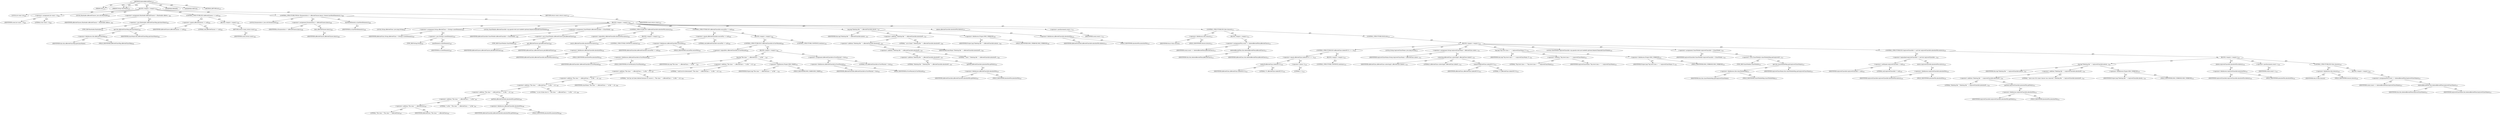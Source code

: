digraph "deleteAffectedFiles" {  
"111669149706" [label = <(METHOD,deleteAffectedFiles)<SUB>479</SUB>> ]
"115964116997" [label = <(PARAM,this)<SUB>479</SUB>> ]
"115964117017" [label = <(PARAM,String className)<SUB>479</SUB>> ]
"25769803835" [label = <(BLOCK,&lt;empty&gt;,&lt;empty&gt;)<SUB>479</SUB>> ]
"94489280568" [label = <(LOCAL,int count: int)<SUB>480</SUB>> ]
"30064771404" [label = <(&lt;operator&gt;.assignment,int count = 0)<SUB>480</SUB>> ]
"68719477056" [label = <(IDENTIFIER,count,int count = 0)<SUB>480</SUB>> ]
"90194313272" [label = <(LITERAL,0,int count = 0)<SUB>480</SUB>> ]
"94489280569" [label = <(LOCAL,Hashtable affectedClasses: java.util.Hashtable)<SUB>482</SUB>> ]
"30064771405" [label = <(&lt;operator&gt;.assignment,Hashtable affectedClasses = (Hashtable) affecte...)<SUB>482</SUB>> ]
"68719477057" [label = <(IDENTIFIER,affectedClasses,Hashtable affectedClasses = (Hashtable) affecte...)<SUB>482</SUB>> ]
"30064771406" [label = <(&lt;operator&gt;.cast,(Hashtable) affectedClassMap.get(className))<SUB>482</SUB>> ]
"180388626449" [label = <(TYPE_REF,Hashtable,Hashtable)<SUB>482</SUB>> ]
"30064771407" [label = <(get,this.affectedClassMap.get(className))<SUB>482</SUB>> ]
"30064771408" [label = <(&lt;operator&gt;.fieldAccess,this.affectedClassMap)<SUB>482</SUB>> ]
"68719477058" [label = <(IDENTIFIER,this,this.affectedClassMap.get(className))> ]
"55834574901" [label = <(FIELD_IDENTIFIER,affectedClassMap,affectedClassMap)<SUB>482</SUB>> ]
"68719477059" [label = <(IDENTIFIER,className,this.affectedClassMap.get(className))<SUB>482</SUB>> ]
"47244640302" [label = <(CONTROL_STRUCTURE,IF,if (affectedClasses == null))<SUB>483</SUB>> ]
"30064771409" [label = <(&lt;operator&gt;.equals,affectedClasses == null)<SUB>483</SUB>> ]
"68719477060" [label = <(IDENTIFIER,affectedClasses,affectedClasses == null)<SUB>483</SUB>> ]
"90194313273" [label = <(LITERAL,null,affectedClasses == null)<SUB>483</SUB>> ]
"25769803836" [label = <(BLOCK,&lt;empty&gt;,&lt;empty&gt;)<SUB>483</SUB>> ]
"146028888071" [label = <(RETURN,return count;,return count;)<SUB>484</SUB>> ]
"68719477061" [label = <(IDENTIFIER,count,return count;)<SUB>484</SUB>> ]
"47244640303" [label = <(CONTROL_STRUCTURE,FOR,for (Enumeration e = affectedClasses.keys(); Some(e.hasMoreElements()); ))<SUB>486</SUB>> ]
"94489280570" [label = <(LOCAL,Enumeration e: java.util.Enumeration)<SUB>486</SUB>> ]
"30064771410" [label = <(&lt;operator&gt;.assignment,Enumeration e = affectedClasses.keys())<SUB>486</SUB>> ]
"68719477062" [label = <(IDENTIFIER,e,Enumeration e = affectedClasses.keys())<SUB>486</SUB>> ]
"30064771411" [label = <(keys,affectedClasses.keys())<SUB>486</SUB>> ]
"68719477063" [label = <(IDENTIFIER,affectedClasses,affectedClasses.keys())<SUB>486</SUB>> ]
"30064771412" [label = <(hasMoreElements,e.hasMoreElements())<SUB>486</SUB>> ]
"68719477064" [label = <(IDENTIFIER,e,e.hasMoreElements())<SUB>486</SUB>> ]
"25769803837" [label = <(BLOCK,&lt;empty&gt;,&lt;empty&gt;)<SUB>486</SUB>> ]
"94489280571" [label = <(LOCAL,String affectedClass: java.lang.String)<SUB>487</SUB>> ]
"30064771413" [label = <(&lt;operator&gt;.assignment,String affectedClass = (String) e.nextElement())<SUB>487</SUB>> ]
"68719477065" [label = <(IDENTIFIER,affectedClass,String affectedClass = (String) e.nextElement())<SUB>487</SUB>> ]
"30064771414" [label = <(&lt;operator&gt;.cast,(String) e.nextElement())<SUB>487</SUB>> ]
"180388626450" [label = <(TYPE_REF,String,String)<SUB>487</SUB>> ]
"30064771415" [label = <(nextElement,e.nextElement())<SUB>487</SUB>> ]
"68719477066" [label = <(IDENTIFIER,e,e.nextElement())<SUB>487</SUB>> ]
"94489280572" [label = <(LOCAL,ClassFileInfo affectedClassInfo: org.apache.tools.ant.taskdefs.optional.depend.Depend$ClassFileInfo)<SUB>488</SUB>> ]
"30064771416" [label = <(&lt;operator&gt;.assignment,ClassFileInfo affectedClassInfo = (ClassFileInf...)<SUB>488</SUB>> ]
"68719477067" [label = <(IDENTIFIER,affectedClassInfo,ClassFileInfo affectedClassInfo = (ClassFileInf...)<SUB>488</SUB>> ]
"30064771417" [label = <(&lt;operator&gt;.cast,(ClassFileInfo) affectedClasses.get(affectedClass))<SUB>489</SUB>> ]
"180388626451" [label = <(TYPE_REF,ClassFileInfo,ClassFileInfo)<SUB>489</SUB>> ]
"30064771418" [label = <(get,affectedClasses.get(affectedClass))<SUB>489</SUB>> ]
"68719477068" [label = <(IDENTIFIER,affectedClasses,affectedClasses.get(affectedClass))<SUB>489</SUB>> ]
"68719477069" [label = <(IDENTIFIER,affectedClass,affectedClasses.get(affectedClass))<SUB>489</SUB>> ]
"47244640304" [label = <(CONTROL_STRUCTURE,IF,if (!affectedClassInfo.absoluteFile.exists()))<SUB>491</SUB>> ]
"30064771419" [label = <(&lt;operator&gt;.logicalNot,!affectedClassInfo.absoluteFile.exists())<SUB>491</SUB>> ]
"30064771420" [label = <(exists,affectedClassInfo.absoluteFile.exists())<SUB>491</SUB>> ]
"30064771421" [label = <(&lt;operator&gt;.fieldAccess,affectedClassInfo.absoluteFile)<SUB>491</SUB>> ]
"68719477070" [label = <(IDENTIFIER,affectedClassInfo,affectedClassInfo.absoluteFile.exists())<SUB>491</SUB>> ]
"55834574902" [label = <(FIELD_IDENTIFIER,absoluteFile,absoluteFile)<SUB>491</SUB>> ]
"25769803838" [label = <(BLOCK,&lt;empty&gt;,&lt;empty&gt;)<SUB>491</SUB>> ]
"47244640305" [label = <(CONTROL_STRUCTURE,CONTINUE,continue;)<SUB>492</SUB>> ]
"47244640306" [label = <(CONTROL_STRUCTURE,IF,if (affectedClassInfo.sourceFile == null))<SUB>495</SUB>> ]
"30064771422" [label = <(&lt;operator&gt;.equals,affectedClassInfo.sourceFile == null)<SUB>495</SUB>> ]
"30064771423" [label = <(&lt;operator&gt;.fieldAccess,affectedClassInfo.sourceFile)<SUB>495</SUB>> ]
"68719477071" [label = <(IDENTIFIER,affectedClassInfo,affectedClassInfo.sourceFile == null)<SUB>495</SUB>> ]
"55834574903" [label = <(FIELD_IDENTIFIER,sourceFile,sourceFile)<SUB>495</SUB>> ]
"90194313274" [label = <(LITERAL,null,affectedClassInfo.sourceFile == null)<SUB>495</SUB>> ]
"25769803839" [label = <(BLOCK,&lt;empty&gt;,&lt;empty&gt;)<SUB>495</SUB>> ]
"47244640307" [label = <(CONTROL_STRUCTURE,IF,if (!affectedClassInfo.isUserWarned))<SUB>496</SUB>> ]
"30064771424" [label = <(&lt;operator&gt;.logicalNot,!affectedClassInfo.isUserWarned)<SUB>496</SUB>> ]
"30064771425" [label = <(&lt;operator&gt;.fieldAccess,affectedClassInfo.isUserWarned)<SUB>496</SUB>> ]
"68719477072" [label = <(IDENTIFIER,affectedClassInfo,!affectedClassInfo.isUserWarned)<SUB>496</SUB>> ]
"55834574904" [label = <(FIELD_IDENTIFIER,isUserWarned,isUserWarned)<SUB>496</SUB>> ]
"25769803840" [label = <(BLOCK,&lt;empty&gt;,&lt;empty&gt;)<SUB>496</SUB>> ]
"30064771426" [label = <(log,log(&quot;The class &quot; + affectedClass + &quot; in file &quot; ...)<SUB>497</SUB>> ]
"68719476747" [label = <(IDENTIFIER,this,log(&quot;The class &quot; + affectedClass + &quot; in file &quot; ...)<SUB>497</SUB>> ]
"30064771427" [label = <(&lt;operator&gt;.addition,&quot;The class &quot; + affectedClass + &quot; in file &quot; + af...)<SUB>497</SUB>> ]
"30064771428" [label = <(&lt;operator&gt;.addition,&quot;The class &quot; + affectedClass + &quot; in file &quot; + af...)<SUB>497</SUB>> ]
"30064771429" [label = <(&lt;operator&gt;.addition,&quot;The class &quot; + affectedClass + &quot; in file &quot; + af...)<SUB>497</SUB>> ]
"30064771430" [label = <(&lt;operator&gt;.addition,&quot;The class &quot; + affectedClass + &quot; in file &quot; + af...)<SUB>497</SUB>> ]
"30064771431" [label = <(&lt;operator&gt;.addition,&quot;The class &quot; + affectedClass + &quot; in file &quot; + af...)<SUB>497</SUB>> ]
"30064771432" [label = <(&lt;operator&gt;.addition,&quot;The class &quot; + affectedClass + &quot; in file &quot;)<SUB>497</SUB>> ]
"30064771433" [label = <(&lt;operator&gt;.addition,&quot;The class &quot; + affectedClass)<SUB>497</SUB>> ]
"90194313275" [label = <(LITERAL,&quot;The class &quot;,&quot;The class &quot; + affectedClass)<SUB>497</SUB>> ]
"68719477073" [label = <(IDENTIFIER,affectedClass,&quot;The class &quot; + affectedClass)<SUB>497</SUB>> ]
"90194313276" [label = <(LITERAL,&quot; in file &quot;,&quot;The class &quot; + affectedClass + &quot; in file &quot;)<SUB>497</SUB>> ]
"30064771434" [label = <(getPath,affectedClassInfo.absoluteFile.getPath())<SUB>498</SUB>> ]
"30064771435" [label = <(&lt;operator&gt;.fieldAccess,affectedClassInfo.absoluteFile)<SUB>498</SUB>> ]
"68719477074" [label = <(IDENTIFIER,affectedClassInfo,affectedClassInfo.absoluteFile.getPath())<SUB>498</SUB>> ]
"55834574905" [label = <(FIELD_IDENTIFIER,absoluteFile,absoluteFile)<SUB>498</SUB>> ]
"90194313277" [label = <(LITERAL,&quot; is out of date due to &quot;,&quot;The class &quot; + affectedClass + &quot; in file &quot; + af...)<SUB>499</SUB>> ]
"68719477075" [label = <(IDENTIFIER,className,&quot;The class &quot; + affectedClass + &quot; in file &quot; + af...)<SUB>499</SUB>> ]
"90194313278" [label = <(LITERAL,&quot; but has not been deleted because its source f...,&quot;The class &quot; + affectedClass + &quot; in file &quot; + af...)<SUB>500</SUB>> ]
"90194313279" [label = <(LITERAL,&quot; could not be determined&quot;,&quot;The class &quot; + affectedClass + &quot; in file &quot; + af...)<SUB>501</SUB>> ]
"30064771436" [label = <(&lt;operator&gt;.fieldAccess,Project.MSG_WARN)<SUB>501</SUB>> ]
"68719477076" [label = <(IDENTIFIER,Project,log(&quot;The class &quot; + affectedClass + &quot; in file &quot; ...)<SUB>501</SUB>> ]
"55834574906" [label = <(FIELD_IDENTIFIER,MSG_WARN,MSG_WARN)<SUB>501</SUB>> ]
"30064771437" [label = <(&lt;operator&gt;.assignment,affectedClassInfo.isUserWarned = true)<SUB>502</SUB>> ]
"30064771438" [label = <(&lt;operator&gt;.fieldAccess,affectedClassInfo.isUserWarned)<SUB>502</SUB>> ]
"68719477077" [label = <(IDENTIFIER,affectedClassInfo,affectedClassInfo.isUserWarned = true)<SUB>502</SUB>> ]
"55834574907" [label = <(FIELD_IDENTIFIER,isUserWarned,isUserWarned)<SUB>502</SUB>> ]
"90194313280" [label = <(LITERAL,true,affectedClassInfo.isUserWarned = true)<SUB>502</SUB>> ]
"47244640308" [label = <(CONTROL_STRUCTURE,CONTINUE,continue;)<SUB>504</SUB>> ]
"30064771439" [label = <(log,log(&quot;Deleting file &quot; + affectedClassInfo.absolu...)<SUB>507</SUB>> ]
"68719476748" [label = <(IDENTIFIER,this,log(&quot;Deleting file &quot; + affectedClassInfo.absolu...)<SUB>507</SUB>> ]
"30064771440" [label = <(&lt;operator&gt;.addition,&quot;Deleting file &quot; + affectedClassInfo.absoluteFi...)<SUB>507</SUB>> ]
"30064771441" [label = <(&lt;operator&gt;.addition,&quot;Deleting file &quot; + affectedClassInfo.absoluteFi...)<SUB>507</SUB>> ]
"30064771442" [label = <(&lt;operator&gt;.addition,&quot;Deleting file &quot; + affectedClassInfo.absoluteFi...)<SUB>507</SUB>> ]
"30064771443" [label = <(&lt;operator&gt;.addition,&quot;Deleting file &quot; + affectedClassInfo.absoluteFi...)<SUB>507</SUB>> ]
"90194313281" [label = <(LITERAL,&quot;Deleting file &quot;,&quot;Deleting file &quot; + affectedClassInfo.absoluteFi...)<SUB>507</SUB>> ]
"30064771444" [label = <(getPath,affectedClassInfo.absoluteFile.getPath())<SUB>507</SUB>> ]
"30064771445" [label = <(&lt;operator&gt;.fieldAccess,affectedClassInfo.absoluteFile)<SUB>507</SUB>> ]
"68719477078" [label = <(IDENTIFIER,affectedClassInfo,affectedClassInfo.absoluteFile.getPath())<SUB>507</SUB>> ]
"55834574908" [label = <(FIELD_IDENTIFIER,absoluteFile,absoluteFile)<SUB>507</SUB>> ]
"90194313282" [label = <(LITERAL,&quot; since &quot;,&quot;Deleting file &quot; + affectedClassInfo.absoluteFi...)<SUB>508</SUB>> ]
"68719477079" [label = <(IDENTIFIER,className,&quot;Deleting file &quot; + affectedClassInfo.absoluteFi...)<SUB>508</SUB>> ]
"90194313283" [label = <(LITERAL,&quot; out of date&quot;,&quot;Deleting file &quot; + affectedClassInfo.absoluteFi...)<SUB>508</SUB>> ]
"30064771446" [label = <(&lt;operator&gt;.fieldAccess,Project.MSG_VERBOSE)<SUB>508</SUB>> ]
"68719477080" [label = <(IDENTIFIER,Project,log(&quot;Deleting file &quot; + affectedClassInfo.absolu...)<SUB>508</SUB>> ]
"55834574909" [label = <(FIELD_IDENTIFIER,MSG_VERBOSE,MSG_VERBOSE)<SUB>508</SUB>> ]
"30064771447" [label = <(delete,affectedClassInfo.absoluteFile.delete())<SUB>510</SUB>> ]
"30064771448" [label = <(&lt;operator&gt;.fieldAccess,affectedClassInfo.absoluteFile)<SUB>510</SUB>> ]
"68719477081" [label = <(IDENTIFIER,affectedClassInfo,affectedClassInfo.absoluteFile.delete())<SUB>510</SUB>> ]
"55834574910" [label = <(FIELD_IDENTIFIER,absoluteFile,absoluteFile)<SUB>510</SUB>> ]
"30064771449" [label = <(&lt;operator&gt;.postIncrement,count++)<SUB>511</SUB>> ]
"68719477082" [label = <(IDENTIFIER,count,count++)<SUB>511</SUB>> ]
"47244640309" [label = <(CONTROL_STRUCTURE,IF,if (this.closure))<SUB>512</SUB>> ]
"30064771450" [label = <(&lt;operator&gt;.fieldAccess,this.closure)<SUB>512</SUB>> ]
"68719477083" [label = <(IDENTIFIER,this,if (this.closure))> ]
"55834574911" [label = <(FIELD_IDENTIFIER,closure,closure)<SUB>512</SUB>> ]
"25769803841" [label = <(BLOCK,&lt;empty&gt;,&lt;empty&gt;)<SUB>512</SUB>> ]
"30064771451" [label = <(&lt;operator&gt;.assignmentPlus,count += deleteAffectedFiles(affectedClass))<SUB>513</SUB>> ]
"68719477084" [label = <(IDENTIFIER,count,count += deleteAffectedFiles(affectedClass))<SUB>513</SUB>> ]
"30064771452" [label = <(deleteAffectedFiles,this.deleteAffectedFiles(affectedClass))<SUB>513</SUB>> ]
"68719476749" [label = <(IDENTIFIER,this,this.deleteAffectedFiles(affectedClass))<SUB>513</SUB>> ]
"68719477085" [label = <(IDENTIFIER,affectedClass,this.deleteAffectedFiles(affectedClass))<SUB>513</SUB>> ]
"47244640310" [label = <(CONTROL_STRUCTURE,ELSE,else)<SUB>514</SUB>> ]
"25769803842" [label = <(BLOCK,&lt;empty&gt;,&lt;empty&gt;)<SUB>514</SUB>> ]
"47244640311" [label = <(CONTROL_STRUCTURE,IF,if (affectedClass.indexOf(&quot;$&quot;) == -1))<SUB>518</SUB>> ]
"30064771453" [label = <(&lt;operator&gt;.equals,affectedClass.indexOf(&quot;$&quot;) == -1)<SUB>518</SUB>> ]
"30064771454" [label = <(indexOf,affectedClass.indexOf(&quot;$&quot;))<SUB>518</SUB>> ]
"68719477086" [label = <(IDENTIFIER,affectedClass,affectedClass.indexOf(&quot;$&quot;))<SUB>518</SUB>> ]
"90194313284" [label = <(LITERAL,&quot;$&quot;,affectedClass.indexOf(&quot;$&quot;))<SUB>518</SUB>> ]
"30064771455" [label = <(&lt;operator&gt;.minus,-1)<SUB>518</SUB>> ]
"90194313285" [label = <(LITERAL,1,-1)<SUB>518</SUB>> ]
"25769803843" [label = <(BLOCK,&lt;empty&gt;,&lt;empty&gt;)<SUB>518</SUB>> ]
"47244640312" [label = <(CONTROL_STRUCTURE,CONTINUE,continue;)<SUB>519</SUB>> ]
"94489280573" [label = <(LOCAL,String topLevelClassName: java.lang.String)<SUB>522</SUB>> ]
"30064771456" [label = <(&lt;operator&gt;.assignment,String topLevelClassName = affectedClass.substr...)<SUB>522</SUB>> ]
"68719477087" [label = <(IDENTIFIER,topLevelClassName,String topLevelClassName = affectedClass.substr...)<SUB>522</SUB>> ]
"30064771457" [label = <(substring,affectedClass.substring(0, affectedClass.indexO...)<SUB>523</SUB>> ]
"68719477088" [label = <(IDENTIFIER,affectedClass,affectedClass.substring(0, affectedClass.indexO...)<SUB>523</SUB>> ]
"90194313286" [label = <(LITERAL,0,affectedClass.substring(0, affectedClass.indexO...)<SUB>523</SUB>> ]
"30064771458" [label = <(indexOf,affectedClass.indexOf(&quot;$&quot;))<SUB>523</SUB>> ]
"68719477089" [label = <(IDENTIFIER,affectedClass,affectedClass.indexOf(&quot;$&quot;))<SUB>523</SUB>> ]
"90194313287" [label = <(LITERAL,&quot;$&quot;,affectedClass.indexOf(&quot;$&quot;))<SUB>523</SUB>> ]
"30064771459" [label = <(log,log(&quot;Top level class = &quot; + topLevelClassName, P...)<SUB>524</SUB>> ]
"68719476750" [label = <(IDENTIFIER,this,log(&quot;Top level class = &quot; + topLevelClassName, P...)<SUB>524</SUB>> ]
"30064771460" [label = <(&lt;operator&gt;.addition,&quot;Top level class = &quot; + topLevelClassName)<SUB>524</SUB>> ]
"90194313288" [label = <(LITERAL,&quot;Top level class = &quot;,&quot;Top level class = &quot; + topLevelClassName)<SUB>524</SUB>> ]
"68719477090" [label = <(IDENTIFIER,topLevelClassName,&quot;Top level class = &quot; + topLevelClassName)<SUB>524</SUB>> ]
"30064771461" [label = <(&lt;operator&gt;.fieldAccess,Project.MSG_VERBOSE)<SUB>525</SUB>> ]
"68719477091" [label = <(IDENTIFIER,Project,log(&quot;Top level class = &quot; + topLevelClassName, P...)<SUB>525</SUB>> ]
"55834574912" [label = <(FIELD_IDENTIFIER,MSG_VERBOSE,MSG_VERBOSE)<SUB>525</SUB>> ]
"94489280574" [label = <(LOCAL,ClassFileInfo topLevelClassInfo: org.apache.tools.ant.taskdefs.optional.depend.Depend$ClassFileInfo)<SUB>526</SUB>> ]
"30064771462" [label = <(&lt;operator&gt;.assignment,ClassFileInfo topLevelClassInfo = (ClassFileInf...)<SUB>526</SUB>> ]
"68719477092" [label = <(IDENTIFIER,topLevelClassInfo,ClassFileInfo topLevelClassInfo = (ClassFileInf...)<SUB>526</SUB>> ]
"30064771463" [label = <(&lt;operator&gt;.cast,(ClassFileInfo) classFileInfoMap.get(topLevelCl...)<SUB>527</SUB>> ]
"180388626452" [label = <(TYPE_REF,ClassFileInfo,ClassFileInfo)<SUB>527</SUB>> ]
"30064771464" [label = <(get,this.classFileInfoMap.get(topLevelClassName))<SUB>527</SUB>> ]
"30064771465" [label = <(&lt;operator&gt;.fieldAccess,this.classFileInfoMap)<SUB>527</SUB>> ]
"68719477093" [label = <(IDENTIFIER,this,this.classFileInfoMap.get(topLevelClassName))> ]
"55834574913" [label = <(FIELD_IDENTIFIER,classFileInfoMap,classFileInfoMap)<SUB>527</SUB>> ]
"68719477094" [label = <(IDENTIFIER,topLevelClassName,this.classFileInfoMap.get(topLevelClassName))<SUB>527</SUB>> ]
"47244640313" [label = <(CONTROL_STRUCTURE,IF,if (topLevelClassInfo != null &amp;&amp; topLevelClassInfo.absoluteFile.exists()))<SUB>528</SUB>> ]
"30064771466" [label = <(&lt;operator&gt;.logicalAnd,topLevelClassInfo != null &amp;&amp; topLevelClassInfo....)<SUB>528</SUB>> ]
"30064771467" [label = <(&lt;operator&gt;.notEquals,topLevelClassInfo != null)<SUB>528</SUB>> ]
"68719477095" [label = <(IDENTIFIER,topLevelClassInfo,topLevelClassInfo != null)<SUB>528</SUB>> ]
"90194313289" [label = <(LITERAL,null,topLevelClassInfo != null)<SUB>528</SUB>> ]
"30064771468" [label = <(exists,topLevelClassInfo.absoluteFile.exists())<SUB>529</SUB>> ]
"30064771469" [label = <(&lt;operator&gt;.fieldAccess,topLevelClassInfo.absoluteFile)<SUB>529</SUB>> ]
"68719477096" [label = <(IDENTIFIER,topLevelClassInfo,topLevelClassInfo.absoluteFile.exists())<SUB>529</SUB>> ]
"55834574914" [label = <(FIELD_IDENTIFIER,absoluteFile,absoluteFile)<SUB>529</SUB>> ]
"25769803844" [label = <(BLOCK,&lt;empty&gt;,&lt;empty&gt;)<SUB>529</SUB>> ]
"30064771470" [label = <(log,log(&quot;Deleting file &quot; + topLevelClassInfo.absolu...)<SUB>530</SUB>> ]
"68719476751" [label = <(IDENTIFIER,this,log(&quot;Deleting file &quot; + topLevelClassInfo.absolu...)<SUB>530</SUB>> ]
"30064771471" [label = <(&lt;operator&gt;.addition,&quot;Deleting file &quot; + topLevelClassInfo.absoluteFi...)<SUB>530</SUB>> ]
"30064771472" [label = <(&lt;operator&gt;.addition,&quot;Deleting file &quot; + topLevelClassInfo.absoluteFi...)<SUB>530</SUB>> ]
"90194313290" [label = <(LITERAL,&quot;Deleting file &quot;,&quot;Deleting file &quot; + topLevelClassInfo.absoluteFi...)<SUB>530</SUB>> ]
"30064771473" [label = <(getPath,topLevelClassInfo.absoluteFile.getPath())<SUB>531</SUB>> ]
"30064771474" [label = <(&lt;operator&gt;.fieldAccess,topLevelClassInfo.absoluteFile)<SUB>531</SUB>> ]
"68719477097" [label = <(IDENTIFIER,topLevelClassInfo,topLevelClassInfo.absoluteFile.getPath())<SUB>531</SUB>> ]
"55834574915" [label = <(FIELD_IDENTIFIER,absoluteFile,absoluteFile)<SUB>531</SUB>> ]
"90194313291" [label = <(LITERAL,&quot; since one of its inner classes was removed&quot;,&quot;Deleting file &quot; + topLevelClassInfo.absoluteFi...)<SUB>532</SUB>> ]
"30064771475" [label = <(&lt;operator&gt;.fieldAccess,Project.MSG_VERBOSE)<SUB>533</SUB>> ]
"68719477098" [label = <(IDENTIFIER,Project,log(&quot;Deleting file &quot; + topLevelClassInfo.absolu...)<SUB>533</SUB>> ]
"55834574916" [label = <(FIELD_IDENTIFIER,MSG_VERBOSE,MSG_VERBOSE)<SUB>533</SUB>> ]
"30064771476" [label = <(delete,topLevelClassInfo.absoluteFile.delete())<SUB>534</SUB>> ]
"30064771477" [label = <(&lt;operator&gt;.fieldAccess,topLevelClassInfo.absoluteFile)<SUB>534</SUB>> ]
"68719477099" [label = <(IDENTIFIER,topLevelClassInfo,topLevelClassInfo.absoluteFile.delete())<SUB>534</SUB>> ]
"55834574917" [label = <(FIELD_IDENTIFIER,absoluteFile,absoluteFile)<SUB>534</SUB>> ]
"30064771478" [label = <(&lt;operator&gt;.postIncrement,count++)<SUB>535</SUB>> ]
"68719477100" [label = <(IDENTIFIER,count,count++)<SUB>535</SUB>> ]
"47244640314" [label = <(CONTROL_STRUCTURE,IF,if (this.closure))<SUB>536</SUB>> ]
"30064771479" [label = <(&lt;operator&gt;.fieldAccess,this.closure)<SUB>536</SUB>> ]
"68719477101" [label = <(IDENTIFIER,this,if (this.closure))> ]
"55834574918" [label = <(FIELD_IDENTIFIER,closure,closure)<SUB>536</SUB>> ]
"25769803845" [label = <(BLOCK,&lt;empty&gt;,&lt;empty&gt;)<SUB>536</SUB>> ]
"30064771480" [label = <(&lt;operator&gt;.assignmentPlus,count += deleteAffectedFiles(topLevelClassName))<SUB>537</SUB>> ]
"68719477102" [label = <(IDENTIFIER,count,count += deleteAffectedFiles(topLevelClassName))<SUB>537</SUB>> ]
"30064771481" [label = <(deleteAffectedFiles,this.deleteAffectedFiles(topLevelClassName))<SUB>537</SUB>> ]
"68719476752" [label = <(IDENTIFIER,this,this.deleteAffectedFiles(topLevelClassName))<SUB>537</SUB>> ]
"68719477103" [label = <(IDENTIFIER,topLevelClassName,this.deleteAffectedFiles(topLevelClassName))<SUB>537</SUB>> ]
"146028888072" [label = <(RETURN,return count;,return count;)<SUB>542</SUB>> ]
"68719477104" [label = <(IDENTIFIER,count,return count;)<SUB>542</SUB>> ]
"133143986216" [label = <(MODIFIER,PRIVATE)> ]
"133143986217" [label = <(MODIFIER,VIRTUAL)> ]
"128849018890" [label = <(METHOD_RETURN,int)<SUB>479</SUB>> ]
  "111669149706" -> "115964116997"  [ label = "AST: "] 
  "111669149706" -> "115964117017"  [ label = "AST: "] 
  "111669149706" -> "25769803835"  [ label = "AST: "] 
  "111669149706" -> "133143986216"  [ label = "AST: "] 
  "111669149706" -> "133143986217"  [ label = "AST: "] 
  "111669149706" -> "128849018890"  [ label = "AST: "] 
  "25769803835" -> "94489280568"  [ label = "AST: "] 
  "25769803835" -> "30064771404"  [ label = "AST: "] 
  "25769803835" -> "94489280569"  [ label = "AST: "] 
  "25769803835" -> "30064771405"  [ label = "AST: "] 
  "25769803835" -> "47244640302"  [ label = "AST: "] 
  "25769803835" -> "47244640303"  [ label = "AST: "] 
  "25769803835" -> "146028888072"  [ label = "AST: "] 
  "30064771404" -> "68719477056"  [ label = "AST: "] 
  "30064771404" -> "90194313272"  [ label = "AST: "] 
  "30064771405" -> "68719477057"  [ label = "AST: "] 
  "30064771405" -> "30064771406"  [ label = "AST: "] 
  "30064771406" -> "180388626449"  [ label = "AST: "] 
  "30064771406" -> "30064771407"  [ label = "AST: "] 
  "30064771407" -> "30064771408"  [ label = "AST: "] 
  "30064771407" -> "68719477059"  [ label = "AST: "] 
  "30064771408" -> "68719477058"  [ label = "AST: "] 
  "30064771408" -> "55834574901"  [ label = "AST: "] 
  "47244640302" -> "30064771409"  [ label = "AST: "] 
  "47244640302" -> "25769803836"  [ label = "AST: "] 
  "30064771409" -> "68719477060"  [ label = "AST: "] 
  "30064771409" -> "90194313273"  [ label = "AST: "] 
  "25769803836" -> "146028888071"  [ label = "AST: "] 
  "146028888071" -> "68719477061"  [ label = "AST: "] 
  "47244640303" -> "94489280570"  [ label = "AST: "] 
  "47244640303" -> "30064771410"  [ label = "AST: "] 
  "47244640303" -> "30064771412"  [ label = "AST: "] 
  "47244640303" -> "25769803837"  [ label = "AST: "] 
  "30064771410" -> "68719477062"  [ label = "AST: "] 
  "30064771410" -> "30064771411"  [ label = "AST: "] 
  "30064771411" -> "68719477063"  [ label = "AST: "] 
  "30064771412" -> "68719477064"  [ label = "AST: "] 
  "25769803837" -> "94489280571"  [ label = "AST: "] 
  "25769803837" -> "30064771413"  [ label = "AST: "] 
  "25769803837" -> "94489280572"  [ label = "AST: "] 
  "25769803837" -> "30064771416"  [ label = "AST: "] 
  "25769803837" -> "47244640304"  [ label = "AST: "] 
  "25769803837" -> "47244640306"  [ label = "AST: "] 
  "25769803837" -> "30064771439"  [ label = "AST: "] 
  "25769803837" -> "30064771447"  [ label = "AST: "] 
  "25769803837" -> "30064771449"  [ label = "AST: "] 
  "25769803837" -> "47244640309"  [ label = "AST: "] 
  "30064771413" -> "68719477065"  [ label = "AST: "] 
  "30064771413" -> "30064771414"  [ label = "AST: "] 
  "30064771414" -> "180388626450"  [ label = "AST: "] 
  "30064771414" -> "30064771415"  [ label = "AST: "] 
  "30064771415" -> "68719477066"  [ label = "AST: "] 
  "30064771416" -> "68719477067"  [ label = "AST: "] 
  "30064771416" -> "30064771417"  [ label = "AST: "] 
  "30064771417" -> "180388626451"  [ label = "AST: "] 
  "30064771417" -> "30064771418"  [ label = "AST: "] 
  "30064771418" -> "68719477068"  [ label = "AST: "] 
  "30064771418" -> "68719477069"  [ label = "AST: "] 
  "47244640304" -> "30064771419"  [ label = "AST: "] 
  "47244640304" -> "25769803838"  [ label = "AST: "] 
  "30064771419" -> "30064771420"  [ label = "AST: "] 
  "30064771420" -> "30064771421"  [ label = "AST: "] 
  "30064771421" -> "68719477070"  [ label = "AST: "] 
  "30064771421" -> "55834574902"  [ label = "AST: "] 
  "25769803838" -> "47244640305"  [ label = "AST: "] 
  "47244640306" -> "30064771422"  [ label = "AST: "] 
  "47244640306" -> "25769803839"  [ label = "AST: "] 
  "30064771422" -> "30064771423"  [ label = "AST: "] 
  "30064771422" -> "90194313274"  [ label = "AST: "] 
  "30064771423" -> "68719477071"  [ label = "AST: "] 
  "30064771423" -> "55834574903"  [ label = "AST: "] 
  "25769803839" -> "47244640307"  [ label = "AST: "] 
  "25769803839" -> "47244640308"  [ label = "AST: "] 
  "47244640307" -> "30064771424"  [ label = "AST: "] 
  "47244640307" -> "25769803840"  [ label = "AST: "] 
  "30064771424" -> "30064771425"  [ label = "AST: "] 
  "30064771425" -> "68719477072"  [ label = "AST: "] 
  "30064771425" -> "55834574904"  [ label = "AST: "] 
  "25769803840" -> "30064771426"  [ label = "AST: "] 
  "25769803840" -> "30064771437"  [ label = "AST: "] 
  "30064771426" -> "68719476747"  [ label = "AST: "] 
  "30064771426" -> "30064771427"  [ label = "AST: "] 
  "30064771426" -> "30064771436"  [ label = "AST: "] 
  "30064771427" -> "30064771428"  [ label = "AST: "] 
  "30064771427" -> "90194313279"  [ label = "AST: "] 
  "30064771428" -> "30064771429"  [ label = "AST: "] 
  "30064771428" -> "90194313278"  [ label = "AST: "] 
  "30064771429" -> "30064771430"  [ label = "AST: "] 
  "30064771429" -> "68719477075"  [ label = "AST: "] 
  "30064771430" -> "30064771431"  [ label = "AST: "] 
  "30064771430" -> "90194313277"  [ label = "AST: "] 
  "30064771431" -> "30064771432"  [ label = "AST: "] 
  "30064771431" -> "30064771434"  [ label = "AST: "] 
  "30064771432" -> "30064771433"  [ label = "AST: "] 
  "30064771432" -> "90194313276"  [ label = "AST: "] 
  "30064771433" -> "90194313275"  [ label = "AST: "] 
  "30064771433" -> "68719477073"  [ label = "AST: "] 
  "30064771434" -> "30064771435"  [ label = "AST: "] 
  "30064771435" -> "68719477074"  [ label = "AST: "] 
  "30064771435" -> "55834574905"  [ label = "AST: "] 
  "30064771436" -> "68719477076"  [ label = "AST: "] 
  "30064771436" -> "55834574906"  [ label = "AST: "] 
  "30064771437" -> "30064771438"  [ label = "AST: "] 
  "30064771437" -> "90194313280"  [ label = "AST: "] 
  "30064771438" -> "68719477077"  [ label = "AST: "] 
  "30064771438" -> "55834574907"  [ label = "AST: "] 
  "30064771439" -> "68719476748"  [ label = "AST: "] 
  "30064771439" -> "30064771440"  [ label = "AST: "] 
  "30064771439" -> "30064771446"  [ label = "AST: "] 
  "30064771440" -> "30064771441"  [ label = "AST: "] 
  "30064771440" -> "90194313283"  [ label = "AST: "] 
  "30064771441" -> "30064771442"  [ label = "AST: "] 
  "30064771441" -> "68719477079"  [ label = "AST: "] 
  "30064771442" -> "30064771443"  [ label = "AST: "] 
  "30064771442" -> "90194313282"  [ label = "AST: "] 
  "30064771443" -> "90194313281"  [ label = "AST: "] 
  "30064771443" -> "30064771444"  [ label = "AST: "] 
  "30064771444" -> "30064771445"  [ label = "AST: "] 
  "30064771445" -> "68719477078"  [ label = "AST: "] 
  "30064771445" -> "55834574908"  [ label = "AST: "] 
  "30064771446" -> "68719477080"  [ label = "AST: "] 
  "30064771446" -> "55834574909"  [ label = "AST: "] 
  "30064771447" -> "30064771448"  [ label = "AST: "] 
  "30064771448" -> "68719477081"  [ label = "AST: "] 
  "30064771448" -> "55834574910"  [ label = "AST: "] 
  "30064771449" -> "68719477082"  [ label = "AST: "] 
  "47244640309" -> "30064771450"  [ label = "AST: "] 
  "47244640309" -> "25769803841"  [ label = "AST: "] 
  "47244640309" -> "47244640310"  [ label = "AST: "] 
  "30064771450" -> "68719477083"  [ label = "AST: "] 
  "30064771450" -> "55834574911"  [ label = "AST: "] 
  "25769803841" -> "30064771451"  [ label = "AST: "] 
  "30064771451" -> "68719477084"  [ label = "AST: "] 
  "30064771451" -> "30064771452"  [ label = "AST: "] 
  "30064771452" -> "68719476749"  [ label = "AST: "] 
  "30064771452" -> "68719477085"  [ label = "AST: "] 
  "47244640310" -> "25769803842"  [ label = "AST: "] 
  "25769803842" -> "47244640311"  [ label = "AST: "] 
  "25769803842" -> "94489280573"  [ label = "AST: "] 
  "25769803842" -> "30064771456"  [ label = "AST: "] 
  "25769803842" -> "30064771459"  [ label = "AST: "] 
  "25769803842" -> "94489280574"  [ label = "AST: "] 
  "25769803842" -> "30064771462"  [ label = "AST: "] 
  "25769803842" -> "47244640313"  [ label = "AST: "] 
  "47244640311" -> "30064771453"  [ label = "AST: "] 
  "47244640311" -> "25769803843"  [ label = "AST: "] 
  "30064771453" -> "30064771454"  [ label = "AST: "] 
  "30064771453" -> "30064771455"  [ label = "AST: "] 
  "30064771454" -> "68719477086"  [ label = "AST: "] 
  "30064771454" -> "90194313284"  [ label = "AST: "] 
  "30064771455" -> "90194313285"  [ label = "AST: "] 
  "25769803843" -> "47244640312"  [ label = "AST: "] 
  "30064771456" -> "68719477087"  [ label = "AST: "] 
  "30064771456" -> "30064771457"  [ label = "AST: "] 
  "30064771457" -> "68719477088"  [ label = "AST: "] 
  "30064771457" -> "90194313286"  [ label = "AST: "] 
  "30064771457" -> "30064771458"  [ label = "AST: "] 
  "30064771458" -> "68719477089"  [ label = "AST: "] 
  "30064771458" -> "90194313287"  [ label = "AST: "] 
  "30064771459" -> "68719476750"  [ label = "AST: "] 
  "30064771459" -> "30064771460"  [ label = "AST: "] 
  "30064771459" -> "30064771461"  [ label = "AST: "] 
  "30064771460" -> "90194313288"  [ label = "AST: "] 
  "30064771460" -> "68719477090"  [ label = "AST: "] 
  "30064771461" -> "68719477091"  [ label = "AST: "] 
  "30064771461" -> "55834574912"  [ label = "AST: "] 
  "30064771462" -> "68719477092"  [ label = "AST: "] 
  "30064771462" -> "30064771463"  [ label = "AST: "] 
  "30064771463" -> "180388626452"  [ label = "AST: "] 
  "30064771463" -> "30064771464"  [ label = "AST: "] 
  "30064771464" -> "30064771465"  [ label = "AST: "] 
  "30064771464" -> "68719477094"  [ label = "AST: "] 
  "30064771465" -> "68719477093"  [ label = "AST: "] 
  "30064771465" -> "55834574913"  [ label = "AST: "] 
  "47244640313" -> "30064771466"  [ label = "AST: "] 
  "47244640313" -> "25769803844"  [ label = "AST: "] 
  "30064771466" -> "30064771467"  [ label = "AST: "] 
  "30064771466" -> "30064771468"  [ label = "AST: "] 
  "30064771467" -> "68719477095"  [ label = "AST: "] 
  "30064771467" -> "90194313289"  [ label = "AST: "] 
  "30064771468" -> "30064771469"  [ label = "AST: "] 
  "30064771469" -> "68719477096"  [ label = "AST: "] 
  "30064771469" -> "55834574914"  [ label = "AST: "] 
  "25769803844" -> "30064771470"  [ label = "AST: "] 
  "25769803844" -> "30064771476"  [ label = "AST: "] 
  "25769803844" -> "30064771478"  [ label = "AST: "] 
  "25769803844" -> "47244640314"  [ label = "AST: "] 
  "30064771470" -> "68719476751"  [ label = "AST: "] 
  "30064771470" -> "30064771471"  [ label = "AST: "] 
  "30064771470" -> "30064771475"  [ label = "AST: "] 
  "30064771471" -> "30064771472"  [ label = "AST: "] 
  "30064771471" -> "90194313291"  [ label = "AST: "] 
  "30064771472" -> "90194313290"  [ label = "AST: "] 
  "30064771472" -> "30064771473"  [ label = "AST: "] 
  "30064771473" -> "30064771474"  [ label = "AST: "] 
  "30064771474" -> "68719477097"  [ label = "AST: "] 
  "30064771474" -> "55834574915"  [ label = "AST: "] 
  "30064771475" -> "68719477098"  [ label = "AST: "] 
  "30064771475" -> "55834574916"  [ label = "AST: "] 
  "30064771476" -> "30064771477"  [ label = "AST: "] 
  "30064771477" -> "68719477099"  [ label = "AST: "] 
  "30064771477" -> "55834574917"  [ label = "AST: "] 
  "30064771478" -> "68719477100"  [ label = "AST: "] 
  "47244640314" -> "30064771479"  [ label = "AST: "] 
  "47244640314" -> "25769803845"  [ label = "AST: "] 
  "30064771479" -> "68719477101"  [ label = "AST: "] 
  "30064771479" -> "55834574918"  [ label = "AST: "] 
  "25769803845" -> "30064771480"  [ label = "AST: "] 
  "30064771480" -> "68719477102"  [ label = "AST: "] 
  "30064771480" -> "30064771481"  [ label = "AST: "] 
  "30064771481" -> "68719476752"  [ label = "AST: "] 
  "30064771481" -> "68719477103"  [ label = "AST: "] 
  "146028888072" -> "68719477104"  [ label = "AST: "] 
  "111669149706" -> "115964116997"  [ label = "DDG: "] 
  "111669149706" -> "115964117017"  [ label = "DDG: "] 
}
